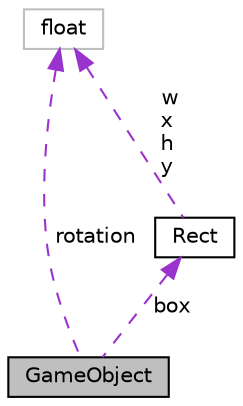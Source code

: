 digraph "GameObject"
{
  edge [fontname="Helvetica",fontsize="10",labelfontname="Helvetica",labelfontsize="10"];
  node [fontname="Helvetica",fontsize="10",shape=record];
  Node1 [label="GameObject",height=0.2,width=0.4,color="black", fillcolor="grey75", style="filled", fontcolor="black"];
  Node2 -> Node1 [dir="back",color="darkorchid3",fontsize="10",style="dashed",label=" box" ,fontname="Helvetica"];
  Node2 [label="Rect",height=0.2,width=0.4,color="black", fillcolor="white", style="filled",URL="$classRect.html",tooltip="Classe que modela um rect. "];
  Node3 -> Node2 [dir="back",color="darkorchid3",fontsize="10",style="dashed",label=" w\nx\nh\ny" ,fontname="Helvetica"];
  Node3 [label="float",height=0.2,width=0.4,color="grey75", fillcolor="white", style="filled"];
  Node3 -> Node1 [dir="back",color="darkorchid3",fontsize="10",style="dashed",label=" rotation" ,fontname="Helvetica"];
}
